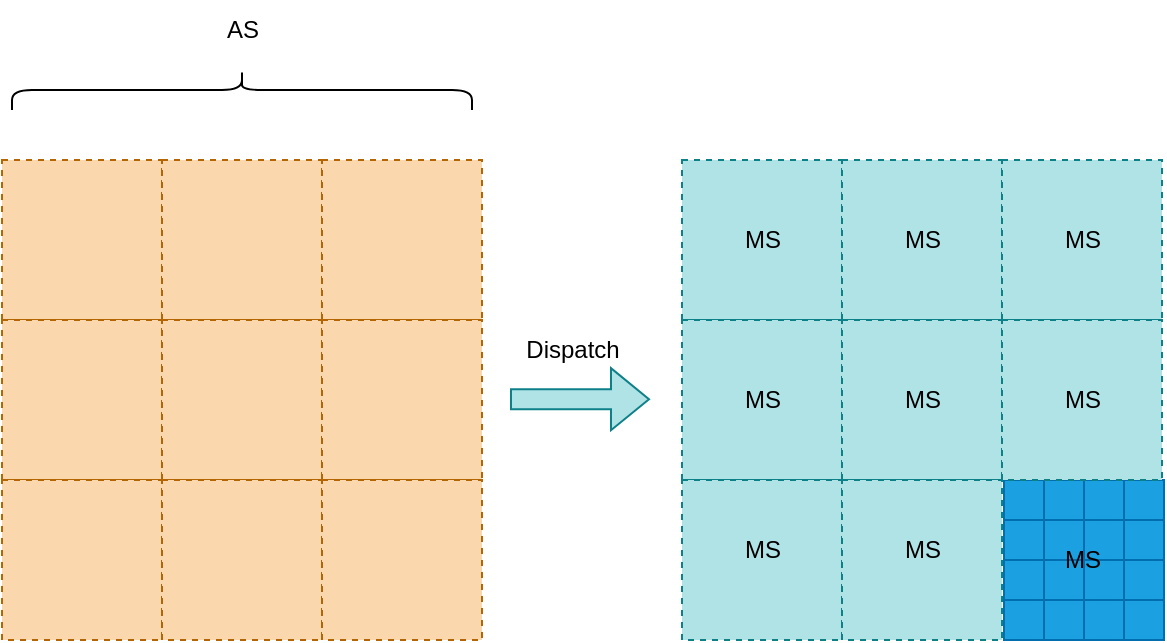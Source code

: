 <mxfile version="21.2.9" type="github">
  <diagram name="第 1 页" id="Xdbee2wRyb1NmvmhTID7">
    <mxGraphModel dx="977" dy="548" grid="1" gridSize="10" guides="1" tooltips="1" connect="1" arrows="1" fold="1" page="1" pageScale="1" pageWidth="827" pageHeight="1169" math="0" shadow="0">
      <root>
        <mxCell id="0" />
        <mxCell id="1" parent="0" />
        <mxCell id="0dHfFGIhuTSBzhIeAAsF-39" value="" style="whiteSpace=wrap;html=1;aspect=fixed;fillColor=#1ba1e2;strokeColor=#006EAF;fontColor=#ffffff;" vertex="1" parent="1">
          <mxGeometry x="651" y="460" width="20" height="20" as="geometry" />
        </mxCell>
        <mxCell id="0dHfFGIhuTSBzhIeAAsF-36" value="" style="whiteSpace=wrap;html=1;aspect=fixed;fillColor=#1ba1e2;strokeColor=#006EAF;fontColor=#ffffff;" vertex="1" parent="1">
          <mxGeometry x="591" y="460" width="20" height="20" as="geometry" />
        </mxCell>
        <mxCell id="0dHfFGIhuTSBzhIeAAsF-37" value="" style="whiteSpace=wrap;html=1;aspect=fixed;fillColor=#1ba1e2;strokeColor=#006EAF;fontColor=#ffffff;" vertex="1" parent="1">
          <mxGeometry x="611" y="460" width="20" height="20" as="geometry" />
        </mxCell>
        <mxCell id="0dHfFGIhuTSBzhIeAAsF-38" value="" style="whiteSpace=wrap;html=1;aspect=fixed;fillColor=#1ba1e2;strokeColor=#006EAF;fontColor=#ffffff;" vertex="1" parent="1">
          <mxGeometry x="631" y="460" width="20" height="20" as="geometry" />
        </mxCell>
        <mxCell id="0dHfFGIhuTSBzhIeAAsF-40" value="" style="whiteSpace=wrap;html=1;aspect=fixed;fillColor=#1ba1e2;strokeColor=#006EAF;fontColor=#ffffff;" vertex="1" parent="1">
          <mxGeometry x="591" y="480" width="20" height="20" as="geometry" />
        </mxCell>
        <mxCell id="0dHfFGIhuTSBzhIeAAsF-41" value="" style="whiteSpace=wrap;html=1;aspect=fixed;fillColor=#1ba1e2;strokeColor=#006EAF;fontColor=#ffffff;" vertex="1" parent="1">
          <mxGeometry x="611" y="480" width="20" height="20" as="geometry" />
        </mxCell>
        <mxCell id="0dHfFGIhuTSBzhIeAAsF-42" value="" style="whiteSpace=wrap;html=1;aspect=fixed;fillColor=#1ba1e2;strokeColor=#006EAF;fontColor=#ffffff;" vertex="1" parent="1">
          <mxGeometry x="631" y="480" width="20" height="20" as="geometry" />
        </mxCell>
        <mxCell id="0dHfFGIhuTSBzhIeAAsF-43" value="" style="whiteSpace=wrap;html=1;aspect=fixed;fillColor=#1ba1e2;strokeColor=#006EAF;fontColor=#ffffff;" vertex="1" parent="1">
          <mxGeometry x="651" y="480" width="20" height="20" as="geometry" />
        </mxCell>
        <mxCell id="0dHfFGIhuTSBzhIeAAsF-44" value="" style="whiteSpace=wrap;html=1;aspect=fixed;fillColor=#1ba1e2;strokeColor=#006EAF;fontColor=#ffffff;" vertex="1" parent="1">
          <mxGeometry x="591" y="500" width="20" height="20" as="geometry" />
        </mxCell>
        <mxCell id="0dHfFGIhuTSBzhIeAAsF-45" value="" style="whiteSpace=wrap;html=1;aspect=fixed;fillColor=#1ba1e2;strokeColor=#006EAF;fontColor=#ffffff;" vertex="1" parent="1">
          <mxGeometry x="611" y="500" width="20" height="20" as="geometry" />
        </mxCell>
        <mxCell id="0dHfFGIhuTSBzhIeAAsF-46" value="" style="whiteSpace=wrap;html=1;aspect=fixed;fillColor=#1ba1e2;strokeColor=#006EAF;fontColor=#ffffff;" vertex="1" parent="1">
          <mxGeometry x="631" y="500" width="20" height="20" as="geometry" />
        </mxCell>
        <mxCell id="0dHfFGIhuTSBzhIeAAsF-47" value="" style="whiteSpace=wrap;html=1;aspect=fixed;fillColor=#1ba1e2;strokeColor=#006EAF;fontColor=#ffffff;" vertex="1" parent="1">
          <mxGeometry x="651" y="500" width="20" height="20" as="geometry" />
        </mxCell>
        <mxCell id="0dHfFGIhuTSBzhIeAAsF-48" value="" style="whiteSpace=wrap;html=1;aspect=fixed;fillColor=#1ba1e2;strokeColor=#006EAF;fontColor=#ffffff;" vertex="1" parent="1">
          <mxGeometry x="591" y="520" width="20" height="20" as="geometry" />
        </mxCell>
        <mxCell id="0dHfFGIhuTSBzhIeAAsF-49" value="" style="whiteSpace=wrap;html=1;aspect=fixed;fillColor=#1ba1e2;strokeColor=#006EAF;fontColor=#ffffff;" vertex="1" parent="1">
          <mxGeometry x="611" y="520" width="20" height="20" as="geometry" />
        </mxCell>
        <mxCell id="0dHfFGIhuTSBzhIeAAsF-50" value="" style="whiteSpace=wrap;html=1;aspect=fixed;fillColor=#1ba1e2;strokeColor=#006EAF;fontColor=#ffffff;" vertex="1" parent="1">
          <mxGeometry x="631" y="520" width="20" height="20" as="geometry" />
        </mxCell>
        <mxCell id="0dHfFGIhuTSBzhIeAAsF-51" value="" style="whiteSpace=wrap;html=1;aspect=fixed;fillColor=#1ba1e2;strokeColor=#006EAF;fontColor=#ffffff;" vertex="1" parent="1">
          <mxGeometry x="651" y="520" width="20" height="20" as="geometry" />
        </mxCell>
        <mxCell id="0dHfFGIhuTSBzhIeAAsF-6" value="" style="whiteSpace=wrap;html=1;aspect=fixed;dashed=1;fillColor=#fad7ac;strokeColor=#b46504;" vertex="1" parent="1">
          <mxGeometry x="90" y="300" width="80" height="80" as="geometry" />
        </mxCell>
        <mxCell id="0dHfFGIhuTSBzhIeAAsF-7" value="" style="whiteSpace=wrap;html=1;aspect=fixed;dashed=1;fillColor=#fad7ac;strokeColor=#b46504;" vertex="1" parent="1">
          <mxGeometry x="170" y="300" width="80" height="80" as="geometry" />
        </mxCell>
        <mxCell id="0dHfFGIhuTSBzhIeAAsF-8" value="" style="whiteSpace=wrap;html=1;aspect=fixed;dashed=1;fillColor=#fad7ac;strokeColor=#b46504;" vertex="1" parent="1">
          <mxGeometry x="250" y="300" width="80" height="80" as="geometry" />
        </mxCell>
        <mxCell id="0dHfFGIhuTSBzhIeAAsF-9" value="" style="whiteSpace=wrap;html=1;aspect=fixed;dashed=1;fillColor=#fad7ac;strokeColor=#b46504;" vertex="1" parent="1">
          <mxGeometry x="90" y="380" width="80" height="80" as="geometry" />
        </mxCell>
        <mxCell id="0dHfFGIhuTSBzhIeAAsF-10" value="" style="whiteSpace=wrap;html=1;aspect=fixed;dashed=1;fillColor=#fad7ac;strokeColor=#b46504;" vertex="1" parent="1">
          <mxGeometry x="170" y="380" width="80" height="80" as="geometry" />
        </mxCell>
        <mxCell id="0dHfFGIhuTSBzhIeAAsF-11" value="" style="whiteSpace=wrap;html=1;aspect=fixed;dashed=1;fillColor=#fad7ac;strokeColor=#b46504;" vertex="1" parent="1">
          <mxGeometry x="250" y="380" width="80" height="80" as="geometry" />
        </mxCell>
        <mxCell id="0dHfFGIhuTSBzhIeAAsF-12" value="" style="whiteSpace=wrap;html=1;aspect=fixed;dashed=1;fillColor=#fad7ac;strokeColor=#b46504;" vertex="1" parent="1">
          <mxGeometry x="90" y="460" width="80" height="80" as="geometry" />
        </mxCell>
        <mxCell id="0dHfFGIhuTSBzhIeAAsF-13" value="" style="whiteSpace=wrap;html=1;aspect=fixed;dashed=1;fillColor=#fad7ac;strokeColor=#b46504;" vertex="1" parent="1">
          <mxGeometry x="170" y="460" width="80" height="80" as="geometry" />
        </mxCell>
        <mxCell id="0dHfFGIhuTSBzhIeAAsF-14" value="" style="whiteSpace=wrap;html=1;aspect=fixed;dashed=1;fillColor=#fad7ac;strokeColor=#b46504;" vertex="1" parent="1">
          <mxGeometry x="250" y="460" width="80" height="80" as="geometry" />
        </mxCell>
        <mxCell id="0dHfFGIhuTSBzhIeAAsF-15" value="" style="shape=curlyBracket;whiteSpace=wrap;html=1;rounded=1;flipH=1;labelPosition=right;verticalLabelPosition=middle;align=left;verticalAlign=middle;rotation=-90;" vertex="1" parent="1">
          <mxGeometry x="200" y="150" width="20" height="230" as="geometry" />
        </mxCell>
        <mxCell id="0dHfFGIhuTSBzhIeAAsF-16" value="AS" style="text;html=1;align=center;verticalAlign=middle;resizable=0;points=[];autosize=1;strokeColor=none;fillColor=none;" vertex="1" parent="1">
          <mxGeometry x="190" y="220" width="40" height="30" as="geometry" />
        </mxCell>
        <mxCell id="0dHfFGIhuTSBzhIeAAsF-17" value="" style="shape=flexArrow;endArrow=classic;html=1;rounded=0;fillColor=#b0e3e6;strokeColor=#0e8088;" edge="1" parent="1">
          <mxGeometry width="50" height="50" relative="1" as="geometry">
            <mxPoint x="344" y="419.58" as="sourcePoint" />
            <mxPoint x="414" y="419.58" as="targetPoint" />
          </mxGeometry>
        </mxCell>
        <mxCell id="0dHfFGIhuTSBzhIeAAsF-18" value="" style="whiteSpace=wrap;html=1;aspect=fixed;dashed=1;fillColor=#b0e3e6;strokeColor=#0e8088;" vertex="1" parent="1">
          <mxGeometry x="430" y="300" width="80" height="80" as="geometry" />
        </mxCell>
        <mxCell id="0dHfFGIhuTSBzhIeAAsF-19" value="" style="whiteSpace=wrap;html=1;aspect=fixed;dashed=1;fillColor=#b0e3e6;strokeColor=#0e8088;" vertex="1" parent="1">
          <mxGeometry x="510" y="300" width="80" height="80" as="geometry" />
        </mxCell>
        <mxCell id="0dHfFGIhuTSBzhIeAAsF-20" value="" style="whiteSpace=wrap;html=1;aspect=fixed;dashed=1;fillColor=#b0e3e6;strokeColor=#0e8088;" vertex="1" parent="1">
          <mxGeometry x="590" y="300" width="80" height="80" as="geometry" />
        </mxCell>
        <mxCell id="0dHfFGIhuTSBzhIeAAsF-21" value="" style="whiteSpace=wrap;html=1;aspect=fixed;dashed=1;fillColor=#b0e3e6;strokeColor=#0e8088;" vertex="1" parent="1">
          <mxGeometry x="430" y="380" width="80" height="80" as="geometry" />
        </mxCell>
        <mxCell id="0dHfFGIhuTSBzhIeAAsF-22" value="" style="whiteSpace=wrap;html=1;aspect=fixed;dashed=1;fillColor=#b0e3e6;strokeColor=#0e8088;" vertex="1" parent="1">
          <mxGeometry x="510" y="380" width="80" height="80" as="geometry" />
        </mxCell>
        <mxCell id="0dHfFGIhuTSBzhIeAAsF-23" value="" style="whiteSpace=wrap;html=1;aspect=fixed;dashed=1;fillColor=#b0e3e6;strokeColor=#0e8088;" vertex="1" parent="1">
          <mxGeometry x="590" y="380" width="80" height="80" as="geometry" />
        </mxCell>
        <mxCell id="0dHfFGIhuTSBzhIeAAsF-24" value="" style="whiteSpace=wrap;html=1;aspect=fixed;dashed=1;fillColor=#b0e3e6;strokeColor=#0e8088;" vertex="1" parent="1">
          <mxGeometry x="430" y="460" width="80" height="80" as="geometry" />
        </mxCell>
        <mxCell id="0dHfFGIhuTSBzhIeAAsF-25" value="" style="whiteSpace=wrap;html=1;aspect=fixed;dashed=1;fillColor=#b0e3e6;strokeColor=#0e8088;" vertex="1" parent="1">
          <mxGeometry x="510" y="460" width="80" height="80" as="geometry" />
        </mxCell>
        <mxCell id="0dHfFGIhuTSBzhIeAAsF-27" value="MS" style="text;html=1;align=center;verticalAlign=middle;resizable=0;points=[];autosize=1;strokeColor=none;fillColor=none;" vertex="1" parent="1">
          <mxGeometry x="450" y="325" width="40" height="30" as="geometry" />
        </mxCell>
        <mxCell id="0dHfFGIhuTSBzhIeAAsF-28" value="MS" style="text;html=1;align=center;verticalAlign=middle;resizable=0;points=[];autosize=1;strokeColor=none;fillColor=none;" vertex="1" parent="1">
          <mxGeometry x="530" y="325" width="40" height="30" as="geometry" />
        </mxCell>
        <mxCell id="0dHfFGIhuTSBzhIeAAsF-29" value="MS" style="text;html=1;align=center;verticalAlign=middle;resizable=0;points=[];autosize=1;strokeColor=none;fillColor=none;" vertex="1" parent="1">
          <mxGeometry x="610" y="325" width="40" height="30" as="geometry" />
        </mxCell>
        <mxCell id="0dHfFGIhuTSBzhIeAAsF-30" value="MS" style="text;html=1;align=center;verticalAlign=middle;resizable=0;points=[];autosize=1;strokeColor=none;fillColor=none;" vertex="1" parent="1">
          <mxGeometry x="450" y="405" width="40" height="30" as="geometry" />
        </mxCell>
        <mxCell id="0dHfFGIhuTSBzhIeAAsF-31" value="MS" style="text;html=1;align=center;verticalAlign=middle;resizable=0;points=[];autosize=1;strokeColor=none;fillColor=none;" vertex="1" parent="1">
          <mxGeometry x="530" y="405" width="40" height="30" as="geometry" />
        </mxCell>
        <mxCell id="0dHfFGIhuTSBzhIeAAsF-32" value="MS" style="text;html=1;align=center;verticalAlign=middle;resizable=0;points=[];autosize=1;strokeColor=none;fillColor=none;" vertex="1" parent="1">
          <mxGeometry x="610" y="405" width="40" height="30" as="geometry" />
        </mxCell>
        <mxCell id="0dHfFGIhuTSBzhIeAAsF-33" value="MS" style="text;html=1;align=center;verticalAlign=middle;resizable=0;points=[];autosize=1;strokeColor=none;fillColor=none;" vertex="1" parent="1">
          <mxGeometry x="450" y="480" width="40" height="30" as="geometry" />
        </mxCell>
        <mxCell id="0dHfFGIhuTSBzhIeAAsF-34" value="MS" style="text;html=1;align=center;verticalAlign=middle;resizable=0;points=[];autosize=1;strokeColor=none;fillColor=none;" vertex="1" parent="1">
          <mxGeometry x="530" y="480" width="40" height="30" as="geometry" />
        </mxCell>
        <mxCell id="0dHfFGIhuTSBzhIeAAsF-35" value="MS" style="text;html=1;align=center;verticalAlign=middle;resizable=0;points=[];autosize=1;strokeColor=none;fillColor=none;" vertex="1" parent="1">
          <mxGeometry x="610" y="485" width="40" height="30" as="geometry" />
        </mxCell>
        <mxCell id="0dHfFGIhuTSBzhIeAAsF-53" value="Dispatch" style="text;html=1;align=center;verticalAlign=middle;resizable=0;points=[];autosize=1;strokeColor=none;fillColor=none;" vertex="1" parent="1">
          <mxGeometry x="340" y="380" width="70" height="30" as="geometry" />
        </mxCell>
      </root>
    </mxGraphModel>
  </diagram>
</mxfile>
